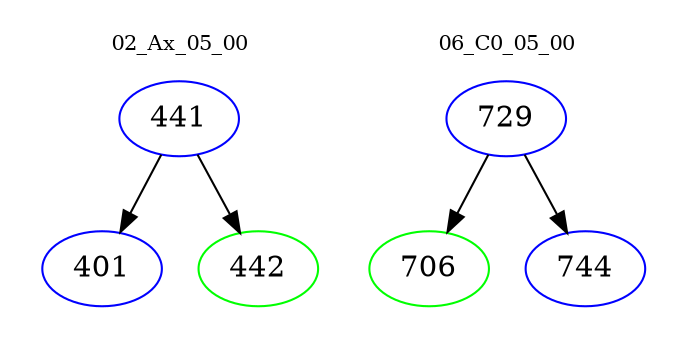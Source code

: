 digraph{
subgraph cluster_0 {
color = white
label = "02_Ax_05_00";
fontsize=10;
T0_441 [label="441", color="blue"]
T0_441 -> T0_401 [color="black"]
T0_401 [label="401", color="blue"]
T0_441 -> T0_442 [color="black"]
T0_442 [label="442", color="green"]
}
subgraph cluster_1 {
color = white
label = "06_C0_05_00";
fontsize=10;
T1_729 [label="729", color="blue"]
T1_729 -> T1_706 [color="black"]
T1_706 [label="706", color="green"]
T1_729 -> T1_744 [color="black"]
T1_744 [label="744", color="blue"]
}
}
